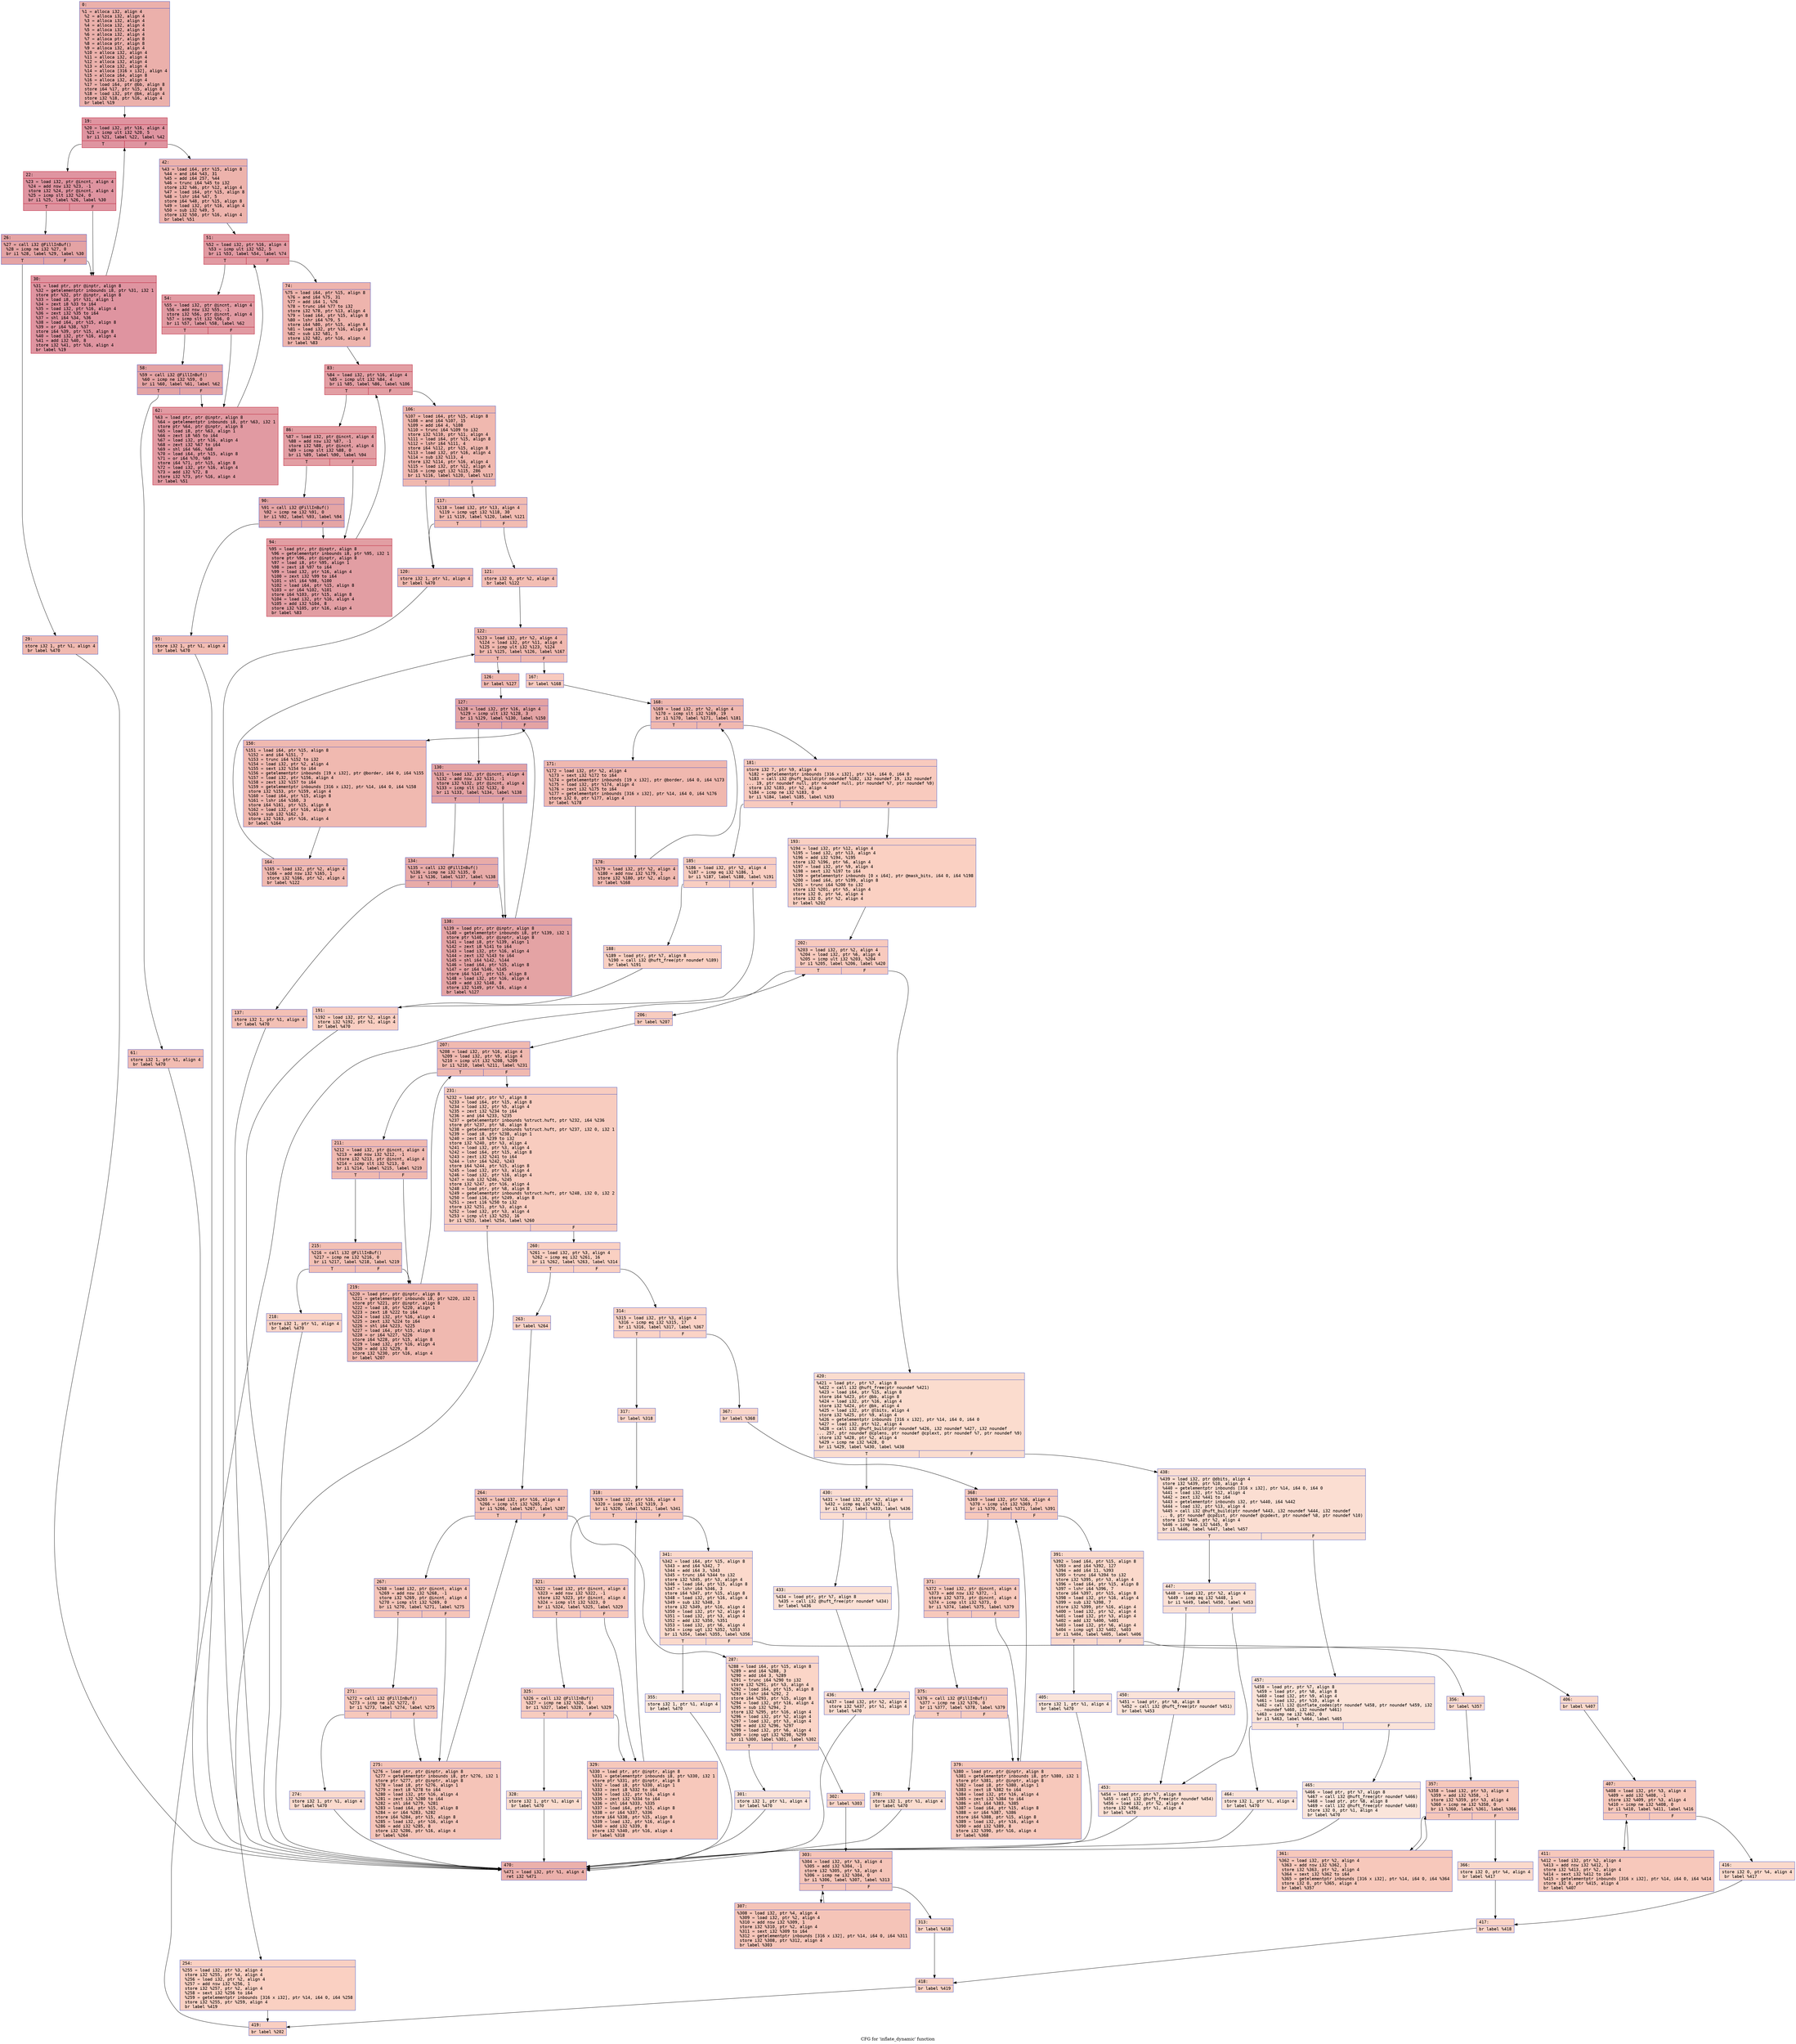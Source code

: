 digraph "CFG for 'inflate_dynamic' function" {
	label="CFG for 'inflate_dynamic' function";

	Node0x6000031dab70 [shape=record,color="#3d50c3ff", style=filled, fillcolor="#d24b4070" fontname="Courier",label="{0:\l|  %1 = alloca i32, align 4\l  %2 = alloca i32, align 4\l  %3 = alloca i32, align 4\l  %4 = alloca i32, align 4\l  %5 = alloca i32, align 4\l  %6 = alloca i32, align 4\l  %7 = alloca ptr, align 8\l  %8 = alloca ptr, align 8\l  %9 = alloca i32, align 4\l  %10 = alloca i32, align 4\l  %11 = alloca i32, align 4\l  %12 = alloca i32, align 4\l  %13 = alloca i32, align 4\l  %14 = alloca [316 x i32], align 4\l  %15 = alloca i64, align 8\l  %16 = alloca i32, align 4\l  %17 = load i64, ptr @bb, align 8\l  store i64 %17, ptr %15, align 8\l  %18 = load i32, ptr @bk, align 4\l  store i32 %18, ptr %16, align 4\l  br label %19\l}"];
	Node0x6000031dab70 -> Node0x6000031dabc0[tooltip="0 -> 19\nProbability 100.00%" ];
	Node0x6000031dabc0 [shape=record,color="#b70d28ff", style=filled, fillcolor="#b70d2870" fontname="Courier",label="{19:\l|  %20 = load i32, ptr %16, align 4\l  %21 = icmp ult i32 %20, 5\l  br i1 %21, label %22, label %42\l|{<s0>T|<s1>F}}"];
	Node0x6000031dabc0:s0 -> Node0x6000031dac10[tooltip="19 -> 22\nProbability 96.88%" ];
	Node0x6000031dabc0:s1 -> Node0x6000031dad50[tooltip="19 -> 42\nProbability 3.12%" ];
	Node0x6000031dac10 [shape=record,color="#b70d28ff", style=filled, fillcolor="#b70d2870" fontname="Courier",label="{22:\l|  %23 = load i32, ptr @incnt, align 4\l  %24 = add nsw i32 %23, -1\l  store i32 %24, ptr @incnt, align 4\l  %25 = icmp slt i32 %24, 0\l  br i1 %25, label %26, label %30\l|{<s0>T|<s1>F}}"];
	Node0x6000031dac10:s0 -> Node0x6000031dac60[tooltip="22 -> 26\nProbability 37.50%" ];
	Node0x6000031dac10:s1 -> Node0x6000031dad00[tooltip="22 -> 30\nProbability 62.50%" ];
	Node0x6000031dac60 [shape=record,color="#3d50c3ff", style=filled, fillcolor="#c32e3170" fontname="Courier",label="{26:\l|  %27 = call i32 @FillInBuf()\l  %28 = icmp ne i32 %27, 0\l  br i1 %28, label %29, label %30\l|{<s0>T|<s1>F}}"];
	Node0x6000031dac60:s0 -> Node0x6000031dacb0[tooltip="26 -> 29\nProbability 3.12%" ];
	Node0x6000031dac60:s1 -> Node0x6000031dad00[tooltip="26 -> 30\nProbability 96.88%" ];
	Node0x6000031dacb0 [shape=record,color="#3d50c3ff", style=filled, fillcolor="#de614d70" fontname="Courier",label="{29:\l|  store i32 1, ptr %1, align 4\l  br label %470\l}"];
	Node0x6000031dacb0 -> Node0x6000031c4b40[tooltip="29 -> 470\nProbability 100.00%" ];
	Node0x6000031dad00 [shape=record,color="#b70d28ff", style=filled, fillcolor="#b70d2870" fontname="Courier",label="{30:\l|  %31 = load ptr, ptr @inptr, align 8\l  %32 = getelementptr inbounds i8, ptr %31, i32 1\l  store ptr %32, ptr @inptr, align 8\l  %33 = load i8, ptr %31, align 1\l  %34 = zext i8 %33 to i64\l  %35 = load i32, ptr %16, align 4\l  %36 = zext i32 %35 to i64\l  %37 = shl i64 %34, %36\l  %38 = load i64, ptr %15, align 8\l  %39 = or i64 %38, %37\l  store i64 %39, ptr %15, align 8\l  %40 = load i32, ptr %16, align 4\l  %41 = add i32 %40, 8\l  store i32 %41, ptr %16, align 4\l  br label %19\l}"];
	Node0x6000031dad00 -> Node0x6000031dabc0[tooltip="30 -> 19\nProbability 100.00%" ];
	Node0x6000031dad50 [shape=record,color="#3d50c3ff", style=filled, fillcolor="#d6524470" fontname="Courier",label="{42:\l|  %43 = load i64, ptr %15, align 8\l  %44 = and i64 %43, 31\l  %45 = add i64 257, %44\l  %46 = trunc i64 %45 to i32\l  store i32 %46, ptr %12, align 4\l  %47 = load i64, ptr %15, align 8\l  %48 = lshr i64 %47, 5\l  store i64 %48, ptr %15, align 8\l  %49 = load i32, ptr %16, align 4\l  %50 = sub i32 %49, 5\l  store i32 %50, ptr %16, align 4\l  br label %51\l}"];
	Node0x6000031dad50 -> Node0x6000031dada0[tooltip="42 -> 51\nProbability 100.00%" ];
	Node0x6000031dada0 [shape=record,color="#b70d28ff", style=filled, fillcolor="#bb1b2c70" fontname="Courier",label="{51:\l|  %52 = load i32, ptr %16, align 4\l  %53 = icmp ult i32 %52, 5\l  br i1 %53, label %54, label %74\l|{<s0>T|<s1>F}}"];
	Node0x6000031dada0:s0 -> Node0x6000031dadf0[tooltip="51 -> 54\nProbability 96.88%" ];
	Node0x6000031dada0:s1 -> Node0x6000031daf30[tooltip="51 -> 74\nProbability 3.12%" ];
	Node0x6000031dadf0 [shape=record,color="#b70d28ff", style=filled, fillcolor="#bb1b2c70" fontname="Courier",label="{54:\l|  %55 = load i32, ptr @incnt, align 4\l  %56 = add nsw i32 %55, -1\l  store i32 %56, ptr @incnt, align 4\l  %57 = icmp slt i32 %56, 0\l  br i1 %57, label %58, label %62\l|{<s0>T|<s1>F}}"];
	Node0x6000031dadf0:s0 -> Node0x6000031dae40[tooltip="54 -> 58\nProbability 37.50%" ];
	Node0x6000031dadf0:s1 -> Node0x6000031daee0[tooltip="54 -> 62\nProbability 62.50%" ];
	Node0x6000031dae40 [shape=record,color="#3d50c3ff", style=filled, fillcolor="#c32e3170" fontname="Courier",label="{58:\l|  %59 = call i32 @FillInBuf()\l  %60 = icmp ne i32 %59, 0\l  br i1 %60, label %61, label %62\l|{<s0>T|<s1>F}}"];
	Node0x6000031dae40:s0 -> Node0x6000031dae90[tooltip="58 -> 61\nProbability 3.12%" ];
	Node0x6000031dae40:s1 -> Node0x6000031daee0[tooltip="58 -> 62\nProbability 96.88%" ];
	Node0x6000031dae90 [shape=record,color="#3d50c3ff", style=filled, fillcolor="#e1675170" fontname="Courier",label="{61:\l|  store i32 1, ptr %1, align 4\l  br label %470\l}"];
	Node0x6000031dae90 -> Node0x6000031c4b40[tooltip="61 -> 470\nProbability 100.00%" ];
	Node0x6000031daee0 [shape=record,color="#b70d28ff", style=filled, fillcolor="#bb1b2c70" fontname="Courier",label="{62:\l|  %63 = load ptr, ptr @inptr, align 8\l  %64 = getelementptr inbounds i8, ptr %63, i32 1\l  store ptr %64, ptr @inptr, align 8\l  %65 = load i8, ptr %63, align 1\l  %66 = zext i8 %65 to i64\l  %67 = load i32, ptr %16, align 4\l  %68 = zext i32 %67 to i64\l  %69 = shl i64 %66, %68\l  %70 = load i64, ptr %15, align 8\l  %71 = or i64 %70, %69\l  store i64 %71, ptr %15, align 8\l  %72 = load i32, ptr %16, align 4\l  %73 = add i32 %72, 8\l  store i32 %73, ptr %16, align 4\l  br label %51\l}"];
	Node0x6000031daee0 -> Node0x6000031dada0[tooltip="62 -> 51\nProbability 100.00%" ];
	Node0x6000031daf30 [shape=record,color="#3d50c3ff", style=filled, fillcolor="#d8564670" fontname="Courier",label="{74:\l|  %75 = load i64, ptr %15, align 8\l  %76 = and i64 %75, 31\l  %77 = add i64 1, %76\l  %78 = trunc i64 %77 to i32\l  store i32 %78, ptr %13, align 4\l  %79 = load i64, ptr %15, align 8\l  %80 = lshr i64 %79, 5\l  store i64 %80, ptr %15, align 8\l  %81 = load i32, ptr %16, align 4\l  %82 = sub i32 %81, 5\l  store i32 %82, ptr %16, align 4\l  br label %83\l}"];
	Node0x6000031daf30 -> Node0x6000031daf80[tooltip="74 -> 83\nProbability 100.00%" ];
	Node0x6000031daf80 [shape=record,color="#b70d28ff", style=filled, fillcolor="#be242e70" fontname="Courier",label="{83:\l|  %84 = load i32, ptr %16, align 4\l  %85 = icmp ult i32 %84, 4\l  br i1 %85, label %86, label %106\l|{<s0>T|<s1>F}}"];
	Node0x6000031daf80:s0 -> Node0x6000031dafd0[tooltip="83 -> 86\nProbability 96.88%" ];
	Node0x6000031daf80:s1 -> Node0x6000031db110[tooltip="83 -> 106\nProbability 3.12%" ];
	Node0x6000031dafd0 [shape=record,color="#b70d28ff", style=filled, fillcolor="#be242e70" fontname="Courier",label="{86:\l|  %87 = load i32, ptr @incnt, align 4\l  %88 = add nsw i32 %87, -1\l  store i32 %88, ptr @incnt, align 4\l  %89 = icmp slt i32 %88, 0\l  br i1 %89, label %90, label %94\l|{<s0>T|<s1>F}}"];
	Node0x6000031dafd0:s0 -> Node0x6000031db020[tooltip="86 -> 90\nProbability 37.50%" ];
	Node0x6000031dafd0:s1 -> Node0x6000031db0c0[tooltip="86 -> 94\nProbability 62.50%" ];
	Node0x6000031db020 [shape=record,color="#3d50c3ff", style=filled, fillcolor="#c5333470" fontname="Courier",label="{90:\l|  %91 = call i32 @FillInBuf()\l  %92 = icmp ne i32 %91, 0\l  br i1 %92, label %93, label %94\l|{<s0>T|<s1>F}}"];
	Node0x6000031db020:s0 -> Node0x6000031db070[tooltip="90 -> 93\nProbability 3.12%" ];
	Node0x6000031db020:s1 -> Node0x6000031db0c0[tooltip="90 -> 94\nProbability 96.88%" ];
	Node0x6000031db070 [shape=record,color="#3d50c3ff", style=filled, fillcolor="#e1675170" fontname="Courier",label="{93:\l|  store i32 1, ptr %1, align 4\l  br label %470\l}"];
	Node0x6000031db070 -> Node0x6000031c4b40[tooltip="93 -> 470\nProbability 100.00%" ];
	Node0x6000031db0c0 [shape=record,color="#b70d28ff", style=filled, fillcolor="#be242e70" fontname="Courier",label="{94:\l|  %95 = load ptr, ptr @inptr, align 8\l  %96 = getelementptr inbounds i8, ptr %95, i32 1\l  store ptr %96, ptr @inptr, align 8\l  %97 = load i8, ptr %95, align 1\l  %98 = zext i8 %97 to i64\l  %99 = load i32, ptr %16, align 4\l  %100 = zext i32 %99 to i64\l  %101 = shl i64 %98, %100\l  %102 = load i64, ptr %15, align 8\l  %103 = or i64 %102, %101\l  store i64 %103, ptr %15, align 8\l  %104 = load i32, ptr %16, align 4\l  %105 = add i32 %104, 8\l  store i32 %105, ptr %16, align 4\l  br label %83\l}"];
	Node0x6000031db0c0 -> Node0x6000031daf80[tooltip="94 -> 83\nProbability 100.00%" ];
	Node0x6000031db110 [shape=record,color="#3d50c3ff", style=filled, fillcolor="#dc5d4a70" fontname="Courier",label="{106:\l|  %107 = load i64, ptr %15, align 8\l  %108 = and i64 %107, 15\l  %109 = add i64 4, %108\l  %110 = trunc i64 %109 to i32\l  store i32 %110, ptr %11, align 4\l  %111 = load i64, ptr %15, align 8\l  %112 = lshr i64 %111, 4\l  store i64 %112, ptr %15, align 8\l  %113 = load i32, ptr %16, align 4\l  %114 = sub i32 %113, 4\l  store i32 %114, ptr %16, align 4\l  %115 = load i32, ptr %12, align 4\l  %116 = icmp ugt i32 %115, 286\l  br i1 %116, label %120, label %117\l|{<s0>T|<s1>F}}"];
	Node0x6000031db110:s0 -> Node0x6000031db1b0[tooltip="106 -> 120\nProbability 50.00%" ];
	Node0x6000031db110:s1 -> Node0x6000031db160[tooltip="106 -> 117\nProbability 50.00%" ];
	Node0x6000031db160 [shape=record,color="#3d50c3ff", style=filled, fillcolor="#e1675170" fontname="Courier",label="{117:\l|  %118 = load i32, ptr %13, align 4\l  %119 = icmp ugt i32 %118, 30\l  br i1 %119, label %120, label %121\l|{<s0>T|<s1>F}}"];
	Node0x6000031db160:s0 -> Node0x6000031db1b0[tooltip="117 -> 120\nProbability 50.00%" ];
	Node0x6000031db160:s1 -> Node0x6000031db200[tooltip="117 -> 121\nProbability 50.00%" ];
	Node0x6000031db1b0 [shape=record,color="#3d50c3ff", style=filled, fillcolor="#de614d70" fontname="Courier",label="{120:\l|  store i32 1, ptr %1, align 4\l  br label %470\l}"];
	Node0x6000031db1b0 -> Node0x6000031c4b40[tooltip="120 -> 470\nProbability 100.00%" ];
	Node0x6000031db200 [shape=record,color="#3d50c3ff", style=filled, fillcolor="#e36c5570" fontname="Courier",label="{121:\l|  store i32 0, ptr %2, align 4\l  br label %122\l}"];
	Node0x6000031db200 -> Node0x6000031db250[tooltip="121 -> 122\nProbability 100.00%" ];
	Node0x6000031db250 [shape=record,color="#3d50c3ff", style=filled, fillcolor="#dc5d4a70" fontname="Courier",label="{122:\l|  %123 = load i32, ptr %2, align 4\l  %124 = load i32, ptr %11, align 4\l  %125 = icmp ult i32 %123, %124\l  br i1 %125, label %126, label %167\l|{<s0>T|<s1>F}}"];
	Node0x6000031db250:s0 -> Node0x6000031db2a0[tooltip="122 -> 126\nProbability 96.88%" ];
	Node0x6000031db250:s1 -> Node0x6000031db520[tooltip="122 -> 167\nProbability 3.12%" ];
	Node0x6000031db2a0 [shape=record,color="#3d50c3ff", style=filled, fillcolor="#dc5d4a70" fontname="Courier",label="{126:\l|  br label %127\l}"];
	Node0x6000031db2a0 -> Node0x6000031db2f0[tooltip="126 -> 127\nProbability 100.00%" ];
	Node0x6000031db2f0 [shape=record,color="#3d50c3ff", style=filled, fillcolor="#c32e3170" fontname="Courier",label="{127:\l|  %128 = load i32, ptr %16, align 4\l  %129 = icmp ult i32 %128, 3\l  br i1 %129, label %130, label %150\l|{<s0>T|<s1>F}}"];
	Node0x6000031db2f0:s0 -> Node0x6000031db340[tooltip="127 -> 130\nProbability 96.88%" ];
	Node0x6000031db2f0:s1 -> Node0x6000031db480[tooltip="127 -> 150\nProbability 3.12%" ];
	Node0x6000031db340 [shape=record,color="#3d50c3ff", style=filled, fillcolor="#c32e3170" fontname="Courier",label="{130:\l|  %131 = load i32, ptr @incnt, align 4\l  %132 = add nsw i32 %131, -1\l  store i32 %132, ptr @incnt, align 4\l  %133 = icmp slt i32 %132, 0\l  br i1 %133, label %134, label %138\l|{<s0>T|<s1>F}}"];
	Node0x6000031db340:s0 -> Node0x6000031db390[tooltip="130 -> 134\nProbability 37.50%" ];
	Node0x6000031db340:s1 -> Node0x6000031db430[tooltip="130 -> 138\nProbability 62.50%" ];
	Node0x6000031db390 [shape=record,color="#3d50c3ff", style=filled, fillcolor="#cc403a70" fontname="Courier",label="{134:\l|  %135 = call i32 @FillInBuf()\l  %136 = icmp ne i32 %135, 0\l  br i1 %136, label %137, label %138\l|{<s0>T|<s1>F}}"];
	Node0x6000031db390:s0 -> Node0x6000031db3e0[tooltip="134 -> 137\nProbability 3.12%" ];
	Node0x6000031db390:s1 -> Node0x6000031db430[tooltip="134 -> 138\nProbability 96.88%" ];
	Node0x6000031db3e0 [shape=record,color="#3d50c3ff", style=filled, fillcolor="#e5705870" fontname="Courier",label="{137:\l|  store i32 1, ptr %1, align 4\l  br label %470\l}"];
	Node0x6000031db3e0 -> Node0x6000031c4b40[tooltip="137 -> 470\nProbability 100.00%" ];
	Node0x6000031db430 [shape=record,color="#3d50c3ff", style=filled, fillcolor="#c32e3170" fontname="Courier",label="{138:\l|  %139 = load ptr, ptr @inptr, align 8\l  %140 = getelementptr inbounds i8, ptr %139, i32 1\l  store ptr %140, ptr @inptr, align 8\l  %141 = load i8, ptr %139, align 1\l  %142 = zext i8 %141 to i64\l  %143 = load i32, ptr %16, align 4\l  %144 = zext i32 %143 to i64\l  %145 = shl i64 %142, %144\l  %146 = load i64, ptr %15, align 8\l  %147 = or i64 %146, %145\l  store i64 %147, ptr %15, align 8\l  %148 = load i32, ptr %16, align 4\l  %149 = add i32 %148, 8\l  store i32 %149, ptr %16, align 4\l  br label %127\l}"];
	Node0x6000031db430 -> Node0x6000031db2f0[tooltip="138 -> 127\nProbability 100.00%" ];
	Node0x6000031db480 [shape=record,color="#3d50c3ff", style=filled, fillcolor="#de614d70" fontname="Courier",label="{150:\l|  %151 = load i64, ptr %15, align 8\l  %152 = and i64 %151, 7\l  %153 = trunc i64 %152 to i32\l  %154 = load i32, ptr %2, align 4\l  %155 = sext i32 %154 to i64\l  %156 = getelementptr inbounds [19 x i32], ptr @border, i64 0, i64 %155\l  %157 = load i32, ptr %156, align 4\l  %158 = zext i32 %157 to i64\l  %159 = getelementptr inbounds [316 x i32], ptr %14, i64 0, i64 %158\l  store i32 %153, ptr %159, align 4\l  %160 = load i64, ptr %15, align 8\l  %161 = lshr i64 %160, 3\l  store i64 %161, ptr %15, align 8\l  %162 = load i32, ptr %16, align 4\l  %163 = sub i32 %162, 3\l  store i32 %163, ptr %16, align 4\l  br label %164\l}"];
	Node0x6000031db480 -> Node0x6000031db4d0[tooltip="150 -> 164\nProbability 100.00%" ];
	Node0x6000031db4d0 [shape=record,color="#3d50c3ff", style=filled, fillcolor="#de614d70" fontname="Courier",label="{164:\l|  %165 = load i32, ptr %2, align 4\l  %166 = add nsw i32 %165, 1\l  store i32 %166, ptr %2, align 4\l  br label %122\l}"];
	Node0x6000031db4d0 -> Node0x6000031db250[tooltip="164 -> 122\nProbability 100.00%" ];
	Node0x6000031db520 [shape=record,color="#3d50c3ff", style=filled, fillcolor="#ef886b70" fontname="Courier",label="{167:\l|  br label %168\l}"];
	Node0x6000031db520 -> Node0x6000031db570[tooltip="167 -> 168\nProbability 100.00%" ];
	Node0x6000031db570 [shape=record,color="#3d50c3ff", style=filled, fillcolor="#dc5d4a70" fontname="Courier",label="{168:\l|  %169 = load i32, ptr %2, align 4\l  %170 = icmp slt i32 %169, 19\l  br i1 %170, label %171, label %181\l|{<s0>T|<s1>F}}"];
	Node0x6000031db570:s0 -> Node0x6000031db5c0[tooltip="168 -> 171\nProbability 96.88%" ];
	Node0x6000031db570:s1 -> Node0x6000031db660[tooltip="168 -> 181\nProbability 3.12%" ];
	Node0x6000031db5c0 [shape=record,color="#3d50c3ff", style=filled, fillcolor="#dc5d4a70" fontname="Courier",label="{171:\l|  %172 = load i32, ptr %2, align 4\l  %173 = sext i32 %172 to i64\l  %174 = getelementptr inbounds [19 x i32], ptr @border, i64 0, i64 %173\l  %175 = load i32, ptr %174, align 4\l  %176 = zext i32 %175 to i64\l  %177 = getelementptr inbounds [316 x i32], ptr %14, i64 0, i64 %176\l  store i32 0, ptr %177, align 4\l  br label %178\l}"];
	Node0x6000031db5c0 -> Node0x6000031db610[tooltip="171 -> 178\nProbability 100.00%" ];
	Node0x6000031db610 [shape=record,color="#3d50c3ff", style=filled, fillcolor="#dc5d4a70" fontname="Courier",label="{178:\l|  %179 = load i32, ptr %2, align 4\l  %180 = add nsw i32 %179, 1\l  store i32 %180, ptr %2, align 4\l  br label %168\l}"];
	Node0x6000031db610 -> Node0x6000031db570[tooltip="178 -> 168\nProbability 100.00%" ];
	Node0x6000031db660 [shape=record,color="#3d50c3ff", style=filled, fillcolor="#ef886b70" fontname="Courier",label="{181:\l|  store i32 7, ptr %9, align 4\l  %182 = getelementptr inbounds [316 x i32], ptr %14, i64 0, i64 0\l  %183 = call i32 @huft_build(ptr noundef %182, i32 noundef 19, i32 noundef\l... 19, ptr noundef null, ptr noundef null, ptr noundef %7, ptr noundef %9)\l  store i32 %183, ptr %2, align 4\l  %184 = icmp ne i32 %183, 0\l  br i1 %184, label %185, label %193\l|{<s0>T|<s1>F}}"];
	Node0x6000031db660:s0 -> Node0x6000031db6b0[tooltip="181 -> 185\nProbability 62.50%" ];
	Node0x6000031db660:s1 -> Node0x6000031db7a0[tooltip="181 -> 193\nProbability 37.50%" ];
	Node0x6000031db6b0 [shape=record,color="#3d50c3ff", style=filled, fillcolor="#f2907270" fontname="Courier",label="{185:\l|  %186 = load i32, ptr %2, align 4\l  %187 = icmp eq i32 %186, 1\l  br i1 %187, label %188, label %191\l|{<s0>T|<s1>F}}"];
	Node0x6000031db6b0:s0 -> Node0x6000031db700[tooltip="185 -> 188\nProbability 50.00%" ];
	Node0x6000031db6b0:s1 -> Node0x6000031db750[tooltip="185 -> 191\nProbability 50.00%" ];
	Node0x6000031db700 [shape=record,color="#3d50c3ff", style=filled, fillcolor="#f3947570" fontname="Courier",label="{188:\l|  %189 = load ptr, ptr %7, align 8\l  %190 = call i32 @huft_free(ptr noundef %189)\l  br label %191\l}"];
	Node0x6000031db700 -> Node0x6000031db750[tooltip="188 -> 191\nProbability 100.00%" ];
	Node0x6000031db750 [shape=record,color="#3d50c3ff", style=filled, fillcolor="#f2907270" fontname="Courier",label="{191:\l|  %192 = load i32, ptr %2, align 4\l  store i32 %192, ptr %1, align 4\l  br label %470\l}"];
	Node0x6000031db750 -> Node0x6000031c4b40[tooltip="191 -> 470\nProbability 100.00%" ];
	Node0x6000031db7a0 [shape=record,color="#3d50c3ff", style=filled, fillcolor="#f3947570" fontname="Courier",label="{193:\l|  %194 = load i32, ptr %12, align 4\l  %195 = load i32, ptr %13, align 4\l  %196 = add i32 %194, %195\l  store i32 %196, ptr %6, align 4\l  %197 = load i32, ptr %9, align 4\l  %198 = sext i32 %197 to i64\l  %199 = getelementptr inbounds [0 x i64], ptr @mask_bits, i64 0, i64 %198\l  %200 = load i64, ptr %199, align 8\l  %201 = trunc i64 %200 to i32\l  store i32 %201, ptr %5, align 4\l  store i32 0, ptr %4, align 4\l  store i32 0, ptr %2, align 4\l  br label %202\l}"];
	Node0x6000031db7a0 -> Node0x6000031db7f0[tooltip="193 -> 202\nProbability 100.00%" ];
	Node0x6000031db7f0 [shape=record,color="#3d50c3ff", style=filled, fillcolor="#ef886b70" fontname="Courier",label="{202:\l|  %203 = load i32, ptr %2, align 4\l  %204 = load i32, ptr %6, align 4\l  %205 = icmp ult i32 %203, %204\l  br i1 %205, label %206, label %420\l|{<s0>T|<s1>F}}"];
	Node0x6000031db7f0:s0 -> Node0x6000031db840[tooltip="202 -> 206\nProbability 96.88%" ];
	Node0x6000031db7f0:s1 -> Node0x6000031c47d0[tooltip="202 -> 420\nProbability 3.12%" ];
	Node0x6000031db840 [shape=record,color="#3d50c3ff", style=filled, fillcolor="#f08b6e70" fontname="Courier",label="{206:\l|  br label %207\l}"];
	Node0x6000031db840 -> Node0x6000031db890[tooltip="206 -> 207\nProbability 100.00%" ];
	Node0x6000031db890 [shape=record,color="#3d50c3ff", style=filled, fillcolor="#de614d70" fontname="Courier",label="{207:\l|  %208 = load i32, ptr %16, align 4\l  %209 = load i32, ptr %9, align 4\l  %210 = icmp ult i32 %208, %209\l  br i1 %210, label %211, label %231\l|{<s0>T|<s1>F}}"];
	Node0x6000031db890:s0 -> Node0x6000031db8e0[tooltip="207 -> 211\nProbability 96.88%" ];
	Node0x6000031db890:s1 -> Node0x6000031dba20[tooltip="207 -> 231\nProbability 3.12%" ];
	Node0x6000031db8e0 [shape=record,color="#3d50c3ff", style=filled, fillcolor="#de614d70" fontname="Courier",label="{211:\l|  %212 = load i32, ptr @incnt, align 4\l  %213 = add nsw i32 %212, -1\l  store i32 %213, ptr @incnt, align 4\l  %214 = icmp slt i32 %213, 0\l  br i1 %214, label %215, label %219\l|{<s0>T|<s1>F}}"];
	Node0x6000031db8e0:s0 -> Node0x6000031db930[tooltip="211 -> 215\nProbability 37.50%" ];
	Node0x6000031db8e0:s1 -> Node0x6000031db9d0[tooltip="211 -> 219\nProbability 62.50%" ];
	Node0x6000031db930 [shape=record,color="#3d50c3ff", style=filled, fillcolor="#e5705870" fontname="Courier",label="{215:\l|  %216 = call i32 @FillInBuf()\l  %217 = icmp ne i32 %216, 0\l  br i1 %217, label %218, label %219\l|{<s0>T|<s1>F}}"];
	Node0x6000031db930:s0 -> Node0x6000031db980[tooltip="215 -> 218\nProbability 3.12%" ];
	Node0x6000031db930:s1 -> Node0x6000031db9d0[tooltip="215 -> 219\nProbability 96.88%" ];
	Node0x6000031db980 [shape=record,color="#3d50c3ff", style=filled, fillcolor="#f4987a70" fontname="Courier",label="{218:\l|  store i32 1, ptr %1, align 4\l  br label %470\l}"];
	Node0x6000031db980 -> Node0x6000031c4b40[tooltip="218 -> 470\nProbability 100.00%" ];
	Node0x6000031db9d0 [shape=record,color="#3d50c3ff", style=filled, fillcolor="#de614d70" fontname="Courier",label="{219:\l|  %220 = load ptr, ptr @inptr, align 8\l  %221 = getelementptr inbounds i8, ptr %220, i32 1\l  store ptr %221, ptr @inptr, align 8\l  %222 = load i8, ptr %220, align 1\l  %223 = zext i8 %222 to i64\l  %224 = load i32, ptr %16, align 4\l  %225 = zext i32 %224 to i64\l  %226 = shl i64 %223, %225\l  %227 = load i64, ptr %15, align 8\l  %228 = or i64 %227, %226\l  store i64 %228, ptr %15, align 8\l  %229 = load i32, ptr %16, align 4\l  %230 = add i32 %229, 8\l  store i32 %230, ptr %16, align 4\l  br label %207\l}"];
	Node0x6000031db9d0 -> Node0x6000031db890[tooltip="219 -> 207\nProbability 100.00%" ];
	Node0x6000031dba20 [shape=record,color="#3d50c3ff", style=filled, fillcolor="#f08b6e70" fontname="Courier",label="{231:\l|  %232 = load ptr, ptr %7, align 8\l  %233 = load i64, ptr %15, align 8\l  %234 = load i32, ptr %5, align 4\l  %235 = zext i32 %234 to i64\l  %236 = and i64 %233, %235\l  %237 = getelementptr inbounds %struct.huft, ptr %232, i64 %236\l  store ptr %237, ptr %8, align 8\l  %238 = getelementptr inbounds %struct.huft, ptr %237, i32 0, i32 1\l  %239 = load i8, ptr %238, align 1\l  %240 = zext i8 %239 to i32\l  store i32 %240, ptr %3, align 4\l  %241 = load i32, ptr %3, align 4\l  %242 = load i64, ptr %15, align 8\l  %243 = zext i32 %241 to i64\l  %244 = lshr i64 %242, %243\l  store i64 %244, ptr %15, align 8\l  %245 = load i32, ptr %3, align 4\l  %246 = load i32, ptr %16, align 4\l  %247 = sub i32 %246, %245\l  store i32 %247, ptr %16, align 4\l  %248 = load ptr, ptr %8, align 8\l  %249 = getelementptr inbounds %struct.huft, ptr %248, i32 0, i32 2\l  %250 = load i16, ptr %249, align 8\l  %251 = zext i16 %250 to i32\l  store i32 %251, ptr %3, align 4\l  %252 = load i32, ptr %3, align 4\l  %253 = icmp ult i32 %252, 16\l  br i1 %253, label %254, label %260\l|{<s0>T|<s1>F}}"];
	Node0x6000031dba20:s0 -> Node0x6000031dba70[tooltip="231 -> 254\nProbability 50.00%" ];
	Node0x6000031dba20:s1 -> Node0x6000031dbac0[tooltip="231 -> 260\nProbability 50.00%" ];
	Node0x6000031dba70 [shape=record,color="#3d50c3ff", style=filled, fillcolor="#f3947570" fontname="Courier",label="{254:\l|  %255 = load i32, ptr %3, align 4\l  store i32 %255, ptr %4, align 4\l  %256 = load i32, ptr %2, align 4\l  %257 = add nsw i32 %256, 1\l  store i32 %257, ptr %2, align 4\l  %258 = sext i32 %256 to i64\l  %259 = getelementptr inbounds [316 x i32], ptr %14, i64 0, i64 %258\l  store i32 %255, ptr %259, align 4\l  br label %419\l}"];
	Node0x6000031dba70 -> Node0x6000031c4780[tooltip="254 -> 419\nProbability 100.00%" ];
	Node0x6000031dbac0 [shape=record,color="#3d50c3ff", style=filled, fillcolor="#f3947570" fontname="Courier",label="{260:\l|  %261 = load i32, ptr %3, align 4\l  %262 = icmp eq i32 %261, 16\l  br i1 %262, label %263, label %314\l|{<s0>T|<s1>F}}"];
	Node0x6000031dbac0:s0 -> Node0x6000031dbb10[tooltip="260 -> 263\nProbability 50.00%" ];
	Node0x6000031dbac0:s1 -> Node0x6000031dbed0[tooltip="260 -> 314\nProbability 50.00%" ];
	Node0x6000031dbb10 [shape=record,color="#3d50c3ff", style=filled, fillcolor="#f59c7d70" fontname="Courier",label="{263:\l|  br label %264\l}"];
	Node0x6000031dbb10 -> Node0x6000031dbb60[tooltip="263 -> 264\nProbability 100.00%" ];
	Node0x6000031dbb60 [shape=record,color="#3d50c3ff", style=filled, fillcolor="#e97a5f70" fontname="Courier",label="{264:\l|  %265 = load i32, ptr %16, align 4\l  %266 = icmp ult i32 %265, 2\l  br i1 %266, label %267, label %287\l|{<s0>T|<s1>F}}"];
	Node0x6000031dbb60:s0 -> Node0x6000031dbbb0[tooltip="264 -> 267\nProbability 96.88%" ];
	Node0x6000031dbb60:s1 -> Node0x6000031dbcf0[tooltip="264 -> 287\nProbability 3.12%" ];
	Node0x6000031dbbb0 [shape=record,color="#3d50c3ff", style=filled, fillcolor="#e97a5f70" fontname="Courier",label="{267:\l|  %268 = load i32, ptr @incnt, align 4\l  %269 = add nsw i32 %268, -1\l  store i32 %269, ptr @incnt, align 4\l  %270 = icmp slt i32 %269, 0\l  br i1 %270, label %271, label %275\l|{<s0>T|<s1>F}}"];
	Node0x6000031dbbb0:s0 -> Node0x6000031dbc00[tooltip="267 -> 271\nProbability 37.50%" ];
	Node0x6000031dbbb0:s1 -> Node0x6000031dbca0[tooltip="267 -> 275\nProbability 62.50%" ];
	Node0x6000031dbc00 [shape=record,color="#3d50c3ff", style=filled, fillcolor="#ed836670" fontname="Courier",label="{271:\l|  %272 = call i32 @FillInBuf()\l  %273 = icmp ne i32 %272, 0\l  br i1 %273, label %274, label %275\l|{<s0>T|<s1>F}}"];
	Node0x6000031dbc00:s0 -> Node0x6000031dbc50[tooltip="271 -> 274\nProbability 3.12%" ];
	Node0x6000031dbc00:s1 -> Node0x6000031dbca0[tooltip="271 -> 275\nProbability 96.88%" ];
	Node0x6000031dbc50 [shape=record,color="#3d50c3ff", style=filled, fillcolor="#f7ac8e70" fontname="Courier",label="{274:\l|  store i32 1, ptr %1, align 4\l  br label %470\l}"];
	Node0x6000031dbc50 -> Node0x6000031c4b40[tooltip="274 -> 470\nProbability 100.00%" ];
	Node0x6000031dbca0 [shape=record,color="#3d50c3ff", style=filled, fillcolor="#e97a5f70" fontname="Courier",label="{275:\l|  %276 = load ptr, ptr @inptr, align 8\l  %277 = getelementptr inbounds i8, ptr %276, i32 1\l  store ptr %277, ptr @inptr, align 8\l  %278 = load i8, ptr %276, align 1\l  %279 = zext i8 %278 to i64\l  %280 = load i32, ptr %16, align 4\l  %281 = zext i32 %280 to i64\l  %282 = shl i64 %279, %281\l  %283 = load i64, ptr %15, align 8\l  %284 = or i64 %283, %282\l  store i64 %284, ptr %15, align 8\l  %285 = load i32, ptr %16, align 4\l  %286 = add i32 %285, 8\l  store i32 %286, ptr %16, align 4\l  br label %264\l}"];
	Node0x6000031dbca0 -> Node0x6000031dbb60[tooltip="275 -> 264\nProbability 100.00%" ];
	Node0x6000031dbcf0 [shape=record,color="#3d50c3ff", style=filled, fillcolor="#f5a08170" fontname="Courier",label="{287:\l|  %288 = load i64, ptr %15, align 8\l  %289 = and i64 %288, 3\l  %290 = add i64 3, %289\l  %291 = trunc i64 %290 to i32\l  store i32 %291, ptr %3, align 4\l  %292 = load i64, ptr %15, align 8\l  %293 = lshr i64 %292, 2\l  store i64 %293, ptr %15, align 8\l  %294 = load i32, ptr %16, align 4\l  %295 = sub i32 %294, 2\l  store i32 %295, ptr %16, align 4\l  %296 = load i32, ptr %2, align 4\l  %297 = load i32, ptr %3, align 4\l  %298 = add i32 %296, %297\l  %299 = load i32, ptr %6, align 4\l  %300 = icmp ugt i32 %298, %299\l  br i1 %300, label %301, label %302\l|{<s0>T|<s1>F}}"];
	Node0x6000031dbcf0:s0 -> Node0x6000031dbd40[tooltip="287 -> 301\nProbability 3.12%" ];
	Node0x6000031dbcf0:s1 -> Node0x6000031dbd90[tooltip="287 -> 302\nProbability 96.88%" ];
	Node0x6000031dbd40 [shape=record,color="#3d50c3ff", style=filled, fillcolor="#f6bfa670" fontname="Courier",label="{301:\l|  store i32 1, ptr %1, align 4\l  br label %470\l}"];
	Node0x6000031dbd40 -> Node0x6000031c4b40[tooltip="301 -> 470\nProbability 100.00%" ];
	Node0x6000031dbd90 [shape=record,color="#3d50c3ff", style=filled, fillcolor="#f5a08170" fontname="Courier",label="{302:\l|  br label %303\l}"];
	Node0x6000031dbd90 -> Node0x6000031dbde0[tooltip="302 -> 303\nProbability 100.00%" ];
	Node0x6000031dbde0 [shape=record,color="#3d50c3ff", style=filled, fillcolor="#e97a5f70" fontname="Courier",label="{303:\l|  %304 = load i32, ptr %3, align 4\l  %305 = add i32 %304, -1\l  store i32 %305, ptr %3, align 4\l  %306 = icmp ne i32 %304, 0\l  br i1 %306, label %307, label %313\l|{<s0>T|<s1>F}}"];
	Node0x6000031dbde0:s0 -> Node0x6000031dbe30[tooltip="303 -> 307\nProbability 96.88%" ];
	Node0x6000031dbde0:s1 -> Node0x6000031dbe80[tooltip="303 -> 313\nProbability 3.12%" ];
	Node0x6000031dbe30 [shape=record,color="#3d50c3ff", style=filled, fillcolor="#e97a5f70" fontname="Courier",label="{307:\l|  %308 = load i32, ptr %4, align 4\l  %309 = load i32, ptr %2, align 4\l  %310 = add nsw i32 %309, 1\l  store i32 %310, ptr %2, align 4\l  %311 = sext i32 %309 to i64\l  %312 = getelementptr inbounds [316 x i32], ptr %14, i64 0, i64 %311\l  store i32 %308, ptr %312, align 4\l  br label %303\l}"];
	Node0x6000031dbe30 -> Node0x6000031dbde0[tooltip="307 -> 303\nProbability 100.00%" ];
	Node0x6000031dbe80 [shape=record,color="#3d50c3ff", style=filled, fillcolor="#f5a08170" fontname="Courier",label="{313:\l|  br label %418\l}"];
	Node0x6000031dbe80 -> Node0x6000031c4730[tooltip="313 -> 418\nProbability 100.00%" ];
	Node0x6000031dbed0 [shape=record,color="#3d50c3ff", style=filled, fillcolor="#f59c7d70" fontname="Courier",label="{314:\l|  %315 = load i32, ptr %3, align 4\l  %316 = icmp eq i32 %315, 17\l  br i1 %316, label %317, label %367\l|{<s0>T|<s1>F}}"];
	Node0x6000031dbed0:s0 -> Node0x6000031dbf20[tooltip="314 -> 317\nProbability 50.00%" ];
	Node0x6000031dbed0:s1 -> Node0x6000031c4320[tooltip="314 -> 367\nProbability 50.00%" ];
	Node0x6000031dbf20 [shape=record,color="#3d50c3ff", style=filled, fillcolor="#f6a38570" fontname="Courier",label="{317:\l|  br label %318\l}"];
	Node0x6000031dbf20 -> Node0x6000031dbf70[tooltip="317 -> 318\nProbability 100.00%" ];
	Node0x6000031dbf70 [shape=record,color="#3d50c3ff", style=filled, fillcolor="#ed836670" fontname="Courier",label="{318:\l|  %319 = load i32, ptr %16, align 4\l  %320 = icmp ult i32 %319, 3\l  br i1 %320, label %321, label %341\l|{<s0>T|<s1>F}}"];
	Node0x6000031dbf70:s0 -> Node0x6000031c4000[tooltip="318 -> 321\nProbability 96.88%" ];
	Node0x6000031dbf70:s1 -> Node0x6000031c4140[tooltip="318 -> 341\nProbability 3.12%" ];
	Node0x6000031c4000 [shape=record,color="#3d50c3ff", style=filled, fillcolor="#ed836670" fontname="Courier",label="{321:\l|  %322 = load i32, ptr @incnt, align 4\l  %323 = add nsw i32 %322, -1\l  store i32 %323, ptr @incnt, align 4\l  %324 = icmp slt i32 %323, 0\l  br i1 %324, label %325, label %329\l|{<s0>T|<s1>F}}"];
	Node0x6000031c4000:s0 -> Node0x6000031c4050[tooltip="321 -> 325\nProbability 37.50%" ];
	Node0x6000031c4000:s1 -> Node0x6000031c40f0[tooltip="321 -> 329\nProbability 62.50%" ];
	Node0x6000031c4050 [shape=record,color="#3d50c3ff", style=filled, fillcolor="#f08b6e70" fontname="Courier",label="{325:\l|  %326 = call i32 @FillInBuf()\l  %327 = icmp ne i32 %326, 0\l  br i1 %327, label %328, label %329\l|{<s0>T|<s1>F}}"];
	Node0x6000031c4050:s0 -> Node0x6000031c40a0[tooltip="325 -> 328\nProbability 3.12%" ];
	Node0x6000031c4050:s1 -> Node0x6000031c40f0[tooltip="325 -> 329\nProbability 96.88%" ];
	Node0x6000031c40a0 [shape=record,color="#3d50c3ff", style=filled, fillcolor="#f7af9170" fontname="Courier",label="{328:\l|  store i32 1, ptr %1, align 4\l  br label %470\l}"];
	Node0x6000031c40a0 -> Node0x6000031c4b40[tooltip="328 -> 470\nProbability 100.00%" ];
	Node0x6000031c40f0 [shape=record,color="#3d50c3ff", style=filled, fillcolor="#ed836670" fontname="Courier",label="{329:\l|  %330 = load ptr, ptr @inptr, align 8\l  %331 = getelementptr inbounds i8, ptr %330, i32 1\l  store ptr %331, ptr @inptr, align 8\l  %332 = load i8, ptr %330, align 1\l  %333 = zext i8 %332 to i64\l  %334 = load i32, ptr %16, align 4\l  %335 = zext i32 %334 to i64\l  %336 = shl i64 %333, %335\l  %337 = load i64, ptr %15, align 8\l  %338 = or i64 %337, %336\l  store i64 %338, ptr %15, align 8\l  %339 = load i32, ptr %16, align 4\l  %340 = add i32 %339, 8\l  store i32 %340, ptr %16, align 4\l  br label %318\l}"];
	Node0x6000031c40f0 -> Node0x6000031dbf70[tooltip="329 -> 318\nProbability 100.00%" ];
	Node0x6000031c4140 [shape=record,color="#3d50c3ff", style=filled, fillcolor="#f7a88970" fontname="Courier",label="{341:\l|  %342 = load i64, ptr %15, align 8\l  %343 = and i64 %342, 7\l  %344 = add i64 3, %343\l  %345 = trunc i64 %344 to i32\l  store i32 %345, ptr %3, align 4\l  %346 = load i64, ptr %15, align 8\l  %347 = lshr i64 %346, 3\l  store i64 %347, ptr %15, align 8\l  %348 = load i32, ptr %16, align 4\l  %349 = sub i32 %348, 3\l  store i32 %349, ptr %16, align 4\l  %350 = load i32, ptr %2, align 4\l  %351 = load i32, ptr %3, align 4\l  %352 = add i32 %350, %351\l  %353 = load i32, ptr %6, align 4\l  %354 = icmp ugt i32 %352, %353\l  br i1 %354, label %355, label %356\l|{<s0>T|<s1>F}}"];
	Node0x6000031c4140:s0 -> Node0x6000031c4190[tooltip="341 -> 355\nProbability 3.12%" ];
	Node0x6000031c4140:s1 -> Node0x6000031c41e0[tooltip="341 -> 356\nProbability 96.88%" ];
	Node0x6000031c4190 [shape=record,color="#3d50c3ff", style=filled, fillcolor="#f4c5ad70" fontname="Courier",label="{355:\l|  store i32 1, ptr %1, align 4\l  br label %470\l}"];
	Node0x6000031c4190 -> Node0x6000031c4b40[tooltip="355 -> 470\nProbability 100.00%" ];
	Node0x6000031c41e0 [shape=record,color="#3d50c3ff", style=filled, fillcolor="#f7a88970" fontname="Courier",label="{356:\l|  br label %357\l}"];
	Node0x6000031c41e0 -> Node0x6000031c4230[tooltip="356 -> 357\nProbability 100.00%" ];
	Node0x6000031c4230 [shape=record,color="#3d50c3ff", style=filled, fillcolor="#ed836670" fontname="Courier",label="{357:\l|  %358 = load i32, ptr %3, align 4\l  %359 = add i32 %358, -1\l  store i32 %359, ptr %3, align 4\l  %360 = icmp ne i32 %358, 0\l  br i1 %360, label %361, label %366\l|{<s0>T|<s1>F}}"];
	Node0x6000031c4230:s0 -> Node0x6000031c4280[tooltip="357 -> 361\nProbability 96.88%" ];
	Node0x6000031c4230:s1 -> Node0x6000031c42d0[tooltip="357 -> 366\nProbability 3.12%" ];
	Node0x6000031c4280 [shape=record,color="#3d50c3ff", style=filled, fillcolor="#ed836670" fontname="Courier",label="{361:\l|  %362 = load i32, ptr %2, align 4\l  %363 = add nsw i32 %362, 1\l  store i32 %363, ptr %2, align 4\l  %364 = sext i32 %362 to i64\l  %365 = getelementptr inbounds [316 x i32], ptr %14, i64 0, i64 %364\l  store i32 0, ptr %365, align 4\l  br label %357\l}"];
	Node0x6000031c4280 -> Node0x6000031c4230[tooltip="361 -> 357\nProbability 100.00%" ];
	Node0x6000031c42d0 [shape=record,color="#3d50c3ff", style=filled, fillcolor="#f7a88970" fontname="Courier",label="{366:\l|  store i32 0, ptr %4, align 4\l  br label %417\l}"];
	Node0x6000031c42d0 -> Node0x6000031c46e0[tooltip="366 -> 417\nProbability 100.00%" ];
	Node0x6000031c4320 [shape=record,color="#3d50c3ff", style=filled, fillcolor="#f6a38570" fontname="Courier",label="{367:\l|  br label %368\l}"];
	Node0x6000031c4320 -> Node0x6000031c4370[tooltip="367 -> 368\nProbability 100.00%" ];
	Node0x6000031c4370 [shape=record,color="#3d50c3ff", style=filled, fillcolor="#ed836670" fontname="Courier",label="{368:\l|  %369 = load i32, ptr %16, align 4\l  %370 = icmp ult i32 %369, 7\l  br i1 %370, label %371, label %391\l|{<s0>T|<s1>F}}"];
	Node0x6000031c4370:s0 -> Node0x6000031c43c0[tooltip="368 -> 371\nProbability 96.88%" ];
	Node0x6000031c4370:s1 -> Node0x6000031c4500[tooltip="368 -> 391\nProbability 3.12%" ];
	Node0x6000031c43c0 [shape=record,color="#3d50c3ff", style=filled, fillcolor="#ed836670" fontname="Courier",label="{371:\l|  %372 = load i32, ptr @incnt, align 4\l  %373 = add nsw i32 %372, -1\l  store i32 %373, ptr @incnt, align 4\l  %374 = icmp slt i32 %373, 0\l  br i1 %374, label %375, label %379\l|{<s0>T|<s1>F}}"];
	Node0x6000031c43c0:s0 -> Node0x6000031c4410[tooltip="371 -> 375\nProbability 37.50%" ];
	Node0x6000031c43c0:s1 -> Node0x6000031c44b0[tooltip="371 -> 379\nProbability 62.50%" ];
	Node0x6000031c4410 [shape=record,color="#3d50c3ff", style=filled, fillcolor="#f08b6e70" fontname="Courier",label="{375:\l|  %376 = call i32 @FillInBuf()\l  %377 = icmp ne i32 %376, 0\l  br i1 %377, label %378, label %379\l|{<s0>T|<s1>F}}"];
	Node0x6000031c4410:s0 -> Node0x6000031c4460[tooltip="375 -> 378\nProbability 3.12%" ];
	Node0x6000031c4410:s1 -> Node0x6000031c44b0[tooltip="375 -> 379\nProbability 96.88%" ];
	Node0x6000031c4460 [shape=record,color="#3d50c3ff", style=filled, fillcolor="#f7af9170" fontname="Courier",label="{378:\l|  store i32 1, ptr %1, align 4\l  br label %470\l}"];
	Node0x6000031c4460 -> Node0x6000031c4b40[tooltip="378 -> 470\nProbability 100.00%" ];
	Node0x6000031c44b0 [shape=record,color="#3d50c3ff", style=filled, fillcolor="#ed836670" fontname="Courier",label="{379:\l|  %380 = load ptr, ptr @inptr, align 8\l  %381 = getelementptr inbounds i8, ptr %380, i32 1\l  store ptr %381, ptr @inptr, align 8\l  %382 = load i8, ptr %380, align 1\l  %383 = zext i8 %382 to i64\l  %384 = load i32, ptr %16, align 4\l  %385 = zext i32 %384 to i64\l  %386 = shl i64 %383, %385\l  %387 = load i64, ptr %15, align 8\l  %388 = or i64 %387, %386\l  store i64 %388, ptr %15, align 8\l  %389 = load i32, ptr %16, align 4\l  %390 = add i32 %389, 8\l  store i32 %390, ptr %16, align 4\l  br label %368\l}"];
	Node0x6000031c44b0 -> Node0x6000031c4370[tooltip="379 -> 368\nProbability 100.00%" ];
	Node0x6000031c4500 [shape=record,color="#3d50c3ff", style=filled, fillcolor="#f7a88970" fontname="Courier",label="{391:\l|  %392 = load i64, ptr %15, align 8\l  %393 = and i64 %392, 127\l  %394 = add i64 11, %393\l  %395 = trunc i64 %394 to i32\l  store i32 %395, ptr %3, align 4\l  %396 = load i64, ptr %15, align 8\l  %397 = lshr i64 %396, 7\l  store i64 %397, ptr %15, align 8\l  %398 = load i32, ptr %16, align 4\l  %399 = sub i32 %398, 7\l  store i32 %399, ptr %16, align 4\l  %400 = load i32, ptr %2, align 4\l  %401 = load i32, ptr %3, align 4\l  %402 = add i32 %400, %401\l  %403 = load i32, ptr %6, align 4\l  %404 = icmp ugt i32 %402, %403\l  br i1 %404, label %405, label %406\l|{<s0>T|<s1>F}}"];
	Node0x6000031c4500:s0 -> Node0x6000031c4550[tooltip="391 -> 405\nProbability 3.12%" ];
	Node0x6000031c4500:s1 -> Node0x6000031c45a0[tooltip="391 -> 406\nProbability 96.88%" ];
	Node0x6000031c4550 [shape=record,color="#3d50c3ff", style=filled, fillcolor="#f4c5ad70" fontname="Courier",label="{405:\l|  store i32 1, ptr %1, align 4\l  br label %470\l}"];
	Node0x6000031c4550 -> Node0x6000031c4b40[tooltip="405 -> 470\nProbability 100.00%" ];
	Node0x6000031c45a0 [shape=record,color="#3d50c3ff", style=filled, fillcolor="#f7a88970" fontname="Courier",label="{406:\l|  br label %407\l}"];
	Node0x6000031c45a0 -> Node0x6000031c45f0[tooltip="406 -> 407\nProbability 100.00%" ];
	Node0x6000031c45f0 [shape=record,color="#3d50c3ff", style=filled, fillcolor="#ed836670" fontname="Courier",label="{407:\l|  %408 = load i32, ptr %3, align 4\l  %409 = add i32 %408, -1\l  store i32 %409, ptr %3, align 4\l  %410 = icmp ne i32 %408, 0\l  br i1 %410, label %411, label %416\l|{<s0>T|<s1>F}}"];
	Node0x6000031c45f0:s0 -> Node0x6000031c4640[tooltip="407 -> 411\nProbability 96.88%" ];
	Node0x6000031c45f0:s1 -> Node0x6000031c4690[tooltip="407 -> 416\nProbability 3.12%" ];
	Node0x6000031c4640 [shape=record,color="#3d50c3ff", style=filled, fillcolor="#ed836670" fontname="Courier",label="{411:\l|  %412 = load i32, ptr %2, align 4\l  %413 = add nsw i32 %412, 1\l  store i32 %413, ptr %2, align 4\l  %414 = sext i32 %412 to i64\l  %415 = getelementptr inbounds [316 x i32], ptr %14, i64 0, i64 %414\l  store i32 0, ptr %415, align 4\l  br label %407\l}"];
	Node0x6000031c4640 -> Node0x6000031c45f0[tooltip="411 -> 407\nProbability 100.00%" ];
	Node0x6000031c4690 [shape=record,color="#3d50c3ff", style=filled, fillcolor="#f7a88970" fontname="Courier",label="{416:\l|  store i32 0, ptr %4, align 4\l  br label %417\l}"];
	Node0x6000031c4690 -> Node0x6000031c46e0[tooltip="416 -> 417\nProbability 100.00%" ];
	Node0x6000031c46e0 [shape=record,color="#3d50c3ff", style=filled, fillcolor="#f5a08170" fontname="Courier",label="{417:\l|  br label %418\l}"];
	Node0x6000031c46e0 -> Node0x6000031c4730[tooltip="417 -> 418\nProbability 100.00%" ];
	Node0x6000031c4730 [shape=record,color="#3d50c3ff", style=filled, fillcolor="#f4987a70" fontname="Courier",label="{418:\l|  br label %419\l}"];
	Node0x6000031c4730 -> Node0x6000031c4780[tooltip="418 -> 419\nProbability 100.00%" ];
	Node0x6000031c4780 [shape=record,color="#3d50c3ff", style=filled, fillcolor="#f2907270" fontname="Courier",label="{419:\l|  br label %202\l}"];
	Node0x6000031c4780 -> Node0x6000031db7f0[tooltip="419 -> 202\nProbability 100.00%" ];
	Node0x6000031c47d0 [shape=record,color="#3d50c3ff", style=filled, fillcolor="#f7af9170" fontname="Courier",label="{420:\l|  %421 = load ptr, ptr %7, align 8\l  %422 = call i32 @huft_free(ptr noundef %421)\l  %423 = load i64, ptr %15, align 8\l  store i64 %423, ptr @bb, align 8\l  %424 = load i32, ptr %16, align 4\l  store i32 %424, ptr @bk, align 4\l  %425 = load i32, ptr @lbits, align 4\l  store i32 %425, ptr %9, align 4\l  %426 = getelementptr inbounds [316 x i32], ptr %14, i64 0, i64 0\l  %427 = load i32, ptr %12, align 4\l  %428 = call i32 @huft_build(ptr noundef %426, i32 noundef %427, i32 noundef\l... 257, ptr noundef @cplens, ptr noundef @cplext, ptr noundef %7, ptr noundef %9)\l  store i32 %428, ptr %2, align 4\l  %429 = icmp ne i32 %428, 0\l  br i1 %429, label %430, label %438\l|{<s0>T|<s1>F}}"];
	Node0x6000031c47d0:s0 -> Node0x6000031c4820[tooltip="420 -> 430\nProbability 62.50%" ];
	Node0x6000031c47d0:s1 -> Node0x6000031c4910[tooltip="420 -> 438\nProbability 37.50%" ];
	Node0x6000031c4820 [shape=record,color="#3d50c3ff", style=filled, fillcolor="#f7b39670" fontname="Courier",label="{430:\l|  %431 = load i32, ptr %2, align 4\l  %432 = icmp eq i32 %431, 1\l  br i1 %432, label %433, label %436\l|{<s0>T|<s1>F}}"];
	Node0x6000031c4820:s0 -> Node0x6000031c4870[tooltip="430 -> 433\nProbability 50.00%" ];
	Node0x6000031c4820:s1 -> Node0x6000031c48c0[tooltip="430 -> 436\nProbability 50.00%" ];
	Node0x6000031c4870 [shape=record,color="#3d50c3ff", style=filled, fillcolor="#f7b99e70" fontname="Courier",label="{433:\l|  %434 = load ptr, ptr %7, align 8\l  %435 = call i32 @huft_free(ptr noundef %434)\l  br label %436\l}"];
	Node0x6000031c4870 -> Node0x6000031c48c0[tooltip="433 -> 436\nProbability 100.00%" ];
	Node0x6000031c48c0 [shape=record,color="#3d50c3ff", style=filled, fillcolor="#f7b39670" fontname="Courier",label="{436:\l|  %437 = load i32, ptr %2, align 4\l  store i32 %437, ptr %1, align 4\l  br label %470\l}"];
	Node0x6000031c48c0 -> Node0x6000031c4b40[tooltip="436 -> 470\nProbability 100.00%" ];
	Node0x6000031c4910 [shape=record,color="#3d50c3ff", style=filled, fillcolor="#f7b59970" fontname="Courier",label="{438:\l|  %439 = load i32, ptr @dbits, align 4\l  store i32 %439, ptr %10, align 4\l  %440 = getelementptr inbounds [316 x i32], ptr %14, i64 0, i64 0\l  %441 = load i32, ptr %12, align 4\l  %442 = zext i32 %441 to i64\l  %443 = getelementptr inbounds i32, ptr %440, i64 %442\l  %444 = load i32, ptr %13, align 4\l  %445 = call i32 @huft_build(ptr noundef %443, i32 noundef %444, i32 noundef\l... 0, ptr noundef @cpdist, ptr noundef @cpdext, ptr noundef %8, ptr noundef %10)\l  store i32 %445, ptr %2, align 4\l  %446 = icmp ne i32 %445, 0\l  br i1 %446, label %447, label %457\l|{<s0>T|<s1>F}}"];
	Node0x6000031c4910:s0 -> Node0x6000031c4960[tooltip="438 -> 447\nProbability 62.50%" ];
	Node0x6000031c4910:s1 -> Node0x6000031c4a50[tooltip="438 -> 457\nProbability 37.50%" ];
	Node0x6000031c4960 [shape=record,color="#3d50c3ff", style=filled, fillcolor="#f7b99e70" fontname="Courier",label="{447:\l|  %448 = load i32, ptr %2, align 4\l  %449 = icmp eq i32 %448, 1\l  br i1 %449, label %450, label %453\l|{<s0>T|<s1>F}}"];
	Node0x6000031c4960:s0 -> Node0x6000031c49b0[tooltip="447 -> 450\nProbability 50.00%" ];
	Node0x6000031c4960:s1 -> Node0x6000031c4a00[tooltip="447 -> 453\nProbability 50.00%" ];
	Node0x6000031c49b0 [shape=record,color="#3d50c3ff", style=filled, fillcolor="#f6bfa670" fontname="Courier",label="{450:\l|  %451 = load ptr, ptr %8, align 8\l  %452 = call i32 @huft_free(ptr noundef %451)\l  br label %453\l}"];
	Node0x6000031c49b0 -> Node0x6000031c4a00[tooltip="450 -> 453\nProbability 100.00%" ];
	Node0x6000031c4a00 [shape=record,color="#3d50c3ff", style=filled, fillcolor="#f7b99e70" fontname="Courier",label="{453:\l|  %454 = load ptr, ptr %7, align 8\l  %455 = call i32 @huft_free(ptr noundef %454)\l  %456 = load i32, ptr %2, align 4\l  store i32 %456, ptr %1, align 4\l  br label %470\l}"];
	Node0x6000031c4a00 -> Node0x6000031c4b40[tooltip="453 -> 470\nProbability 100.00%" ];
	Node0x6000031c4a50 [shape=record,color="#3d50c3ff", style=filled, fillcolor="#f6bfa670" fontname="Courier",label="{457:\l|  %458 = load ptr, ptr %7, align 8\l  %459 = load ptr, ptr %8, align 8\l  %460 = load i32, ptr %9, align 4\l  %461 = load i32, ptr %10, align 4\l  %462 = call i32 @inflate_codes(ptr noundef %458, ptr noundef %459, i32\l... noundef %460, i32 noundef %461)\l  %463 = icmp ne i32 %462, 0\l  br i1 %463, label %464, label %465\l|{<s0>T|<s1>F}}"];
	Node0x6000031c4a50:s0 -> Node0x6000031c4aa0[tooltip="457 -> 464\nProbability 62.50%" ];
	Node0x6000031c4a50:s1 -> Node0x6000031c4af0[tooltip="457 -> 465\nProbability 37.50%" ];
	Node0x6000031c4aa0 [shape=record,color="#3d50c3ff", style=filled, fillcolor="#f5c1a970" fontname="Courier",label="{464:\l|  store i32 1, ptr %1, align 4\l  br label %470\l}"];
	Node0x6000031c4aa0 -> Node0x6000031c4b40[tooltip="464 -> 470\nProbability 100.00%" ];
	Node0x6000031c4af0 [shape=record,color="#3d50c3ff", style=filled, fillcolor="#f4c5ad70" fontname="Courier",label="{465:\l|  %466 = load ptr, ptr %7, align 8\l  %467 = call i32 @huft_free(ptr noundef %466)\l  %468 = load ptr, ptr %8, align 8\l  %469 = call i32 @huft_free(ptr noundef %468)\l  store i32 0, ptr %1, align 4\l  br label %470\l}"];
	Node0x6000031c4af0 -> Node0x6000031c4b40[tooltip="465 -> 470\nProbability 100.00%" ];
	Node0x6000031c4b40 [shape=record,color="#3d50c3ff", style=filled, fillcolor="#d24b4070" fontname="Courier",label="{470:\l|  %471 = load i32, ptr %1, align 4\l  ret i32 %471\l}"];
}
